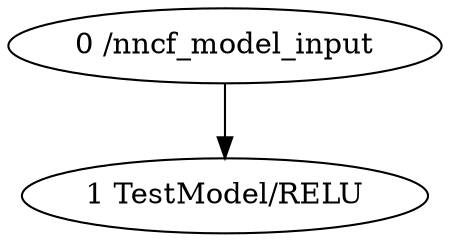 strict digraph  {
"0 /nncf_model_input" [id=0, scope="", type=nncf_model_input];
"1 TestModel/RELU" [id=1, scope=TestModel, type=RELU];
"0 /nncf_model_input" -> "1 TestModel/RELU";
}
